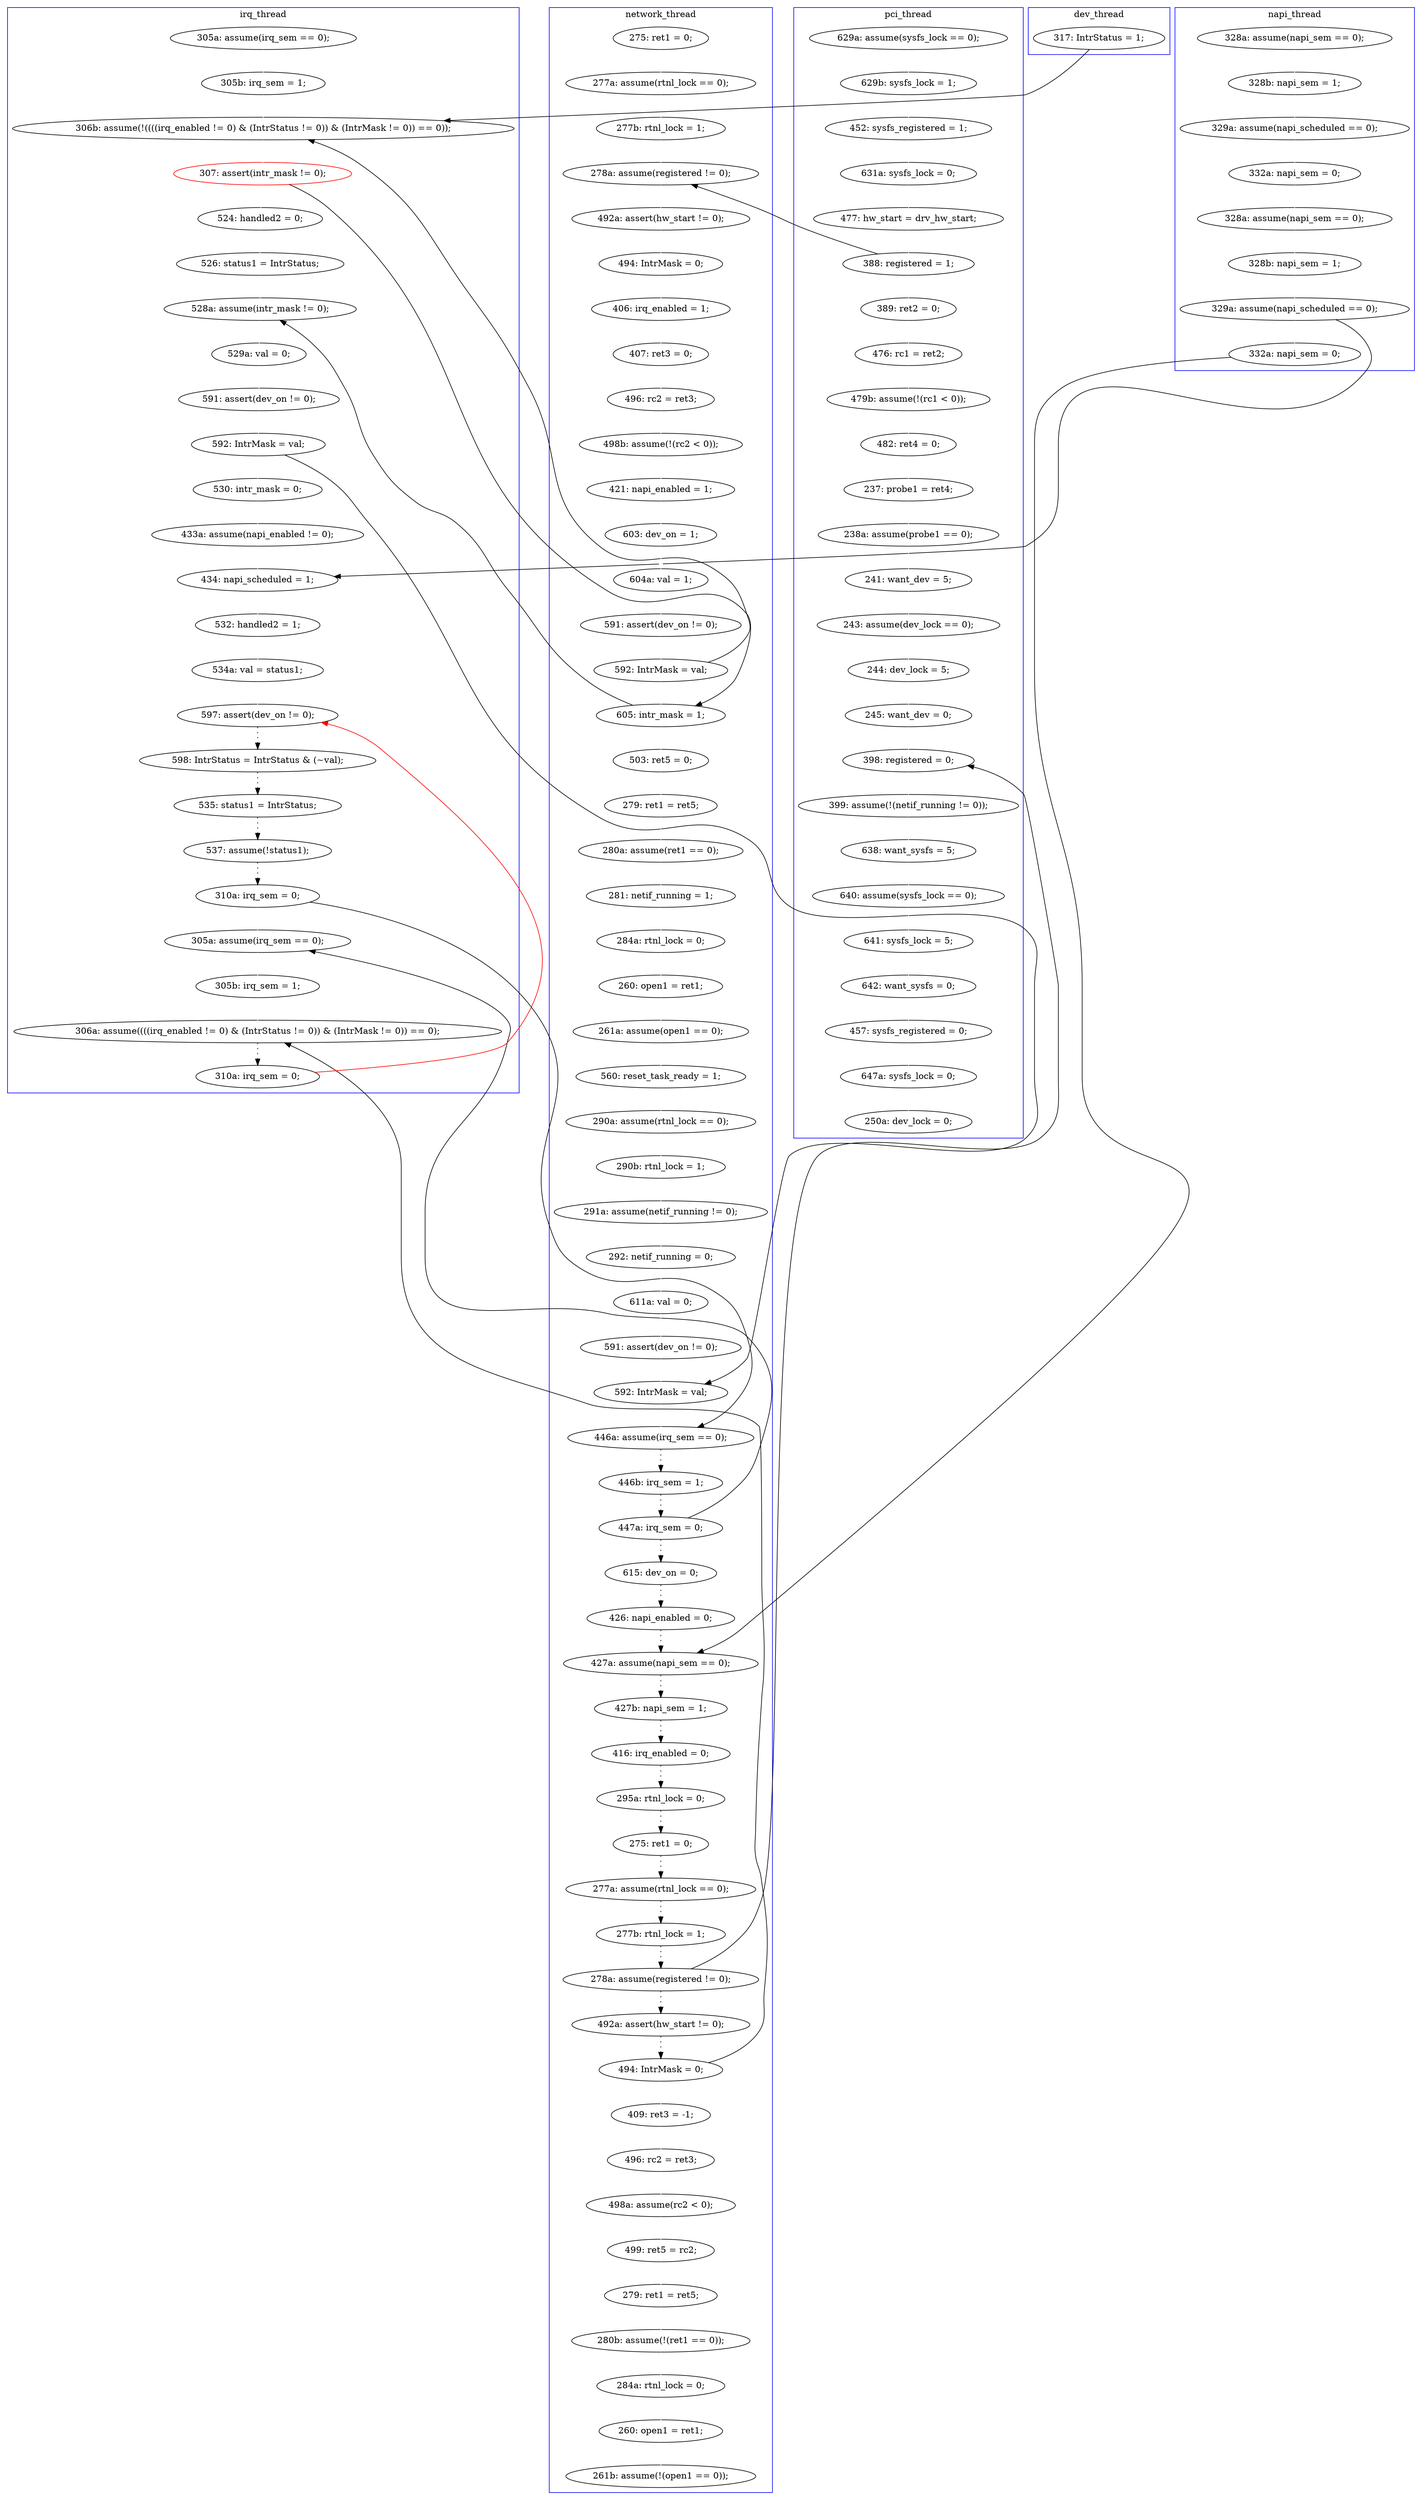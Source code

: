 digraph Counterexample {
	92 -> 97 [color = white, style = solid]
	198 -> 199 [color = black, style = dotted]
	162 -> 168 [color = white, style = solid]
	43 -> 45 [color = white, style = solid]
	216 -> 224 [color = black, style = dotted]
	190 -> 221 [color = black, style = solid, constraint = false]
	216 -> 264 [color = black, style = solid, constraint = false]
	222 -> 236 [color = white, style = solid]
	230 -> 231 [color = white, style = solid]
	144 -> 149 [color = black, style = dotted]
	117 -> 119 [color = white, style = solid]
	46 -> 48 [color = white, style = solid]
	199 -> 203 [color = black, style = dotted]
	154 -> 155 [color = white, style = solid]
	158 -> 162 [color = white, style = solid]
	36 -> 43 [color = white, style = solid]
	112 -> 113 [color = white, style = solid]
	203 -> 206 [color = black, style = dotted]
	258 -> 264 [color = white, style = solid]
	33 -> 36 [color = white, style = solid]
	110 -> 112 [color = white, style = solid]
	129 -> 131 [color = white, style = solid]
	132 -> 181 [color = black, style = solid, constraint = false]
	197 -> 198 [color = black, style = dotted]
	115 -> 124 [color = white, style = solid]
	189 -> 190 [color = black, style = dotted]
	72 -> 73 [color = white, style = solid]
	141 -> 142 [color = white, style = solid]
	117 -> 128 [color = black, style = solid, constraint = false]
	190 -> 193 [color = black, style = dotted]
	139 -> 141 [color = white, style = solid]
	98 -> 99 [color = white, style = solid]
	142 -> 144 [color = white, style = solid]
	84 -> 86 [color = black, style = solid, constraint = false]
	55 -> 71 [color = white, style = solid]
	224 -> 225 [color = black, style = dotted]
	48 -> 53 [color = white, style = solid]
	51 -> 65 [color = white, style = solid]
	272 -> 276 [color = white, style = solid]
	256 -> 257 [color = white, style = solid]
	125 -> 128 [color = white, style = solid]
	131 -> 132 [color = white, style = solid]
	254 -> 255 [color = white, style = solid]
	213 -> 214 [color = black, style = dotted]
	164 -> 186 [color = black, style = dotted]
	249 -> 250 [color = white, style = solid]
	66 -> 86 [color = white, style = solid]
	134 -> 138 [color = white, style = solid]
	151 -> 164 [color = black, style = dotted]
	102 -> 105 [color = white, style = solid]
	277 -> 278 [color = white, style = solid]
	113 -> 117 [color = white, style = solid]
	212 -> 213 [color = black, style = dotted]
	168 -> 169 [color = white, style = solid]
	178 -> 180 [color = white, style = solid]
	284 -> 288 [color = white, style = solid]
	53 -> 198 [color = black, style = solid, constraint = false]
	282 -> 284 [color = white, style = solid]
	109 -> 110 [color = white, style = solid]
	148 -> 153 [color = white, style = solid]
	169 -> 172 [color = white, style = solid]
	235 -> 237 [color = white, style = solid]
	73 -> 114 [color = white, style = solid]
	188 -> 189 [color = black, style = dotted]
	240 -> 241 [color = white, style = solid]
	180 -> 181 [color = white, style = solid]
	193 -> 197 [color = black, style = dotted]
	128 -> 129 [color = white, style = solid]
	86 -> 91 [color = white, style = solid]
	257 -> 258 [color = white, style = solid]
	62 -> 114 [color = black, style = solid, constraint = false]
	45 -> 46 [color = white, style = solid]
	172 -> 173 [color = white, style = solid]
	132 -> 134 [color = white, style = solid]
	278 -> 279 [color = white, style = solid]
	231 -> 234 [color = white, style = solid]
	114 -> 115 [color = white, style = solid]
	138 -> 139 [color = white, style = solid]
	246 -> 249 [color = white, style = solid]
	71 -> 77 [color = white, style = solid]
	214 -> 216 [color = black, style = dotted]
	32 -> 33 [color = white, style = solid]
	48 -> 139 [color = black, style = solid, constraint = false]
	91 -> 92 [color = white, style = solid]
	79 -> 84 [color = white, style = solid]
	65 -> 66 [color = white, style = solid]
	250 -> 251 [color = white, style = solid]
	173 -> 178 [color = white, style = solid]
	54 -> 55 [color = white, style = solid]
	115 -> 117 [color = black, style = solid, constraint = false]
	153 -> 154 [color = white, style = solid]
	206 -> 212 [color = black, style = dotted]
	149 -> 151 [color = black, style = dotted]
	279 -> 282 [color = white, style = solid]
	291 -> 144 [color = red, style = solid, constraint = false]
	105 -> 109 [color = white, style = solid]
	276 -> 277 [color = white, style = solid]
	225 -> 236 [color = black, style = solid, constraint = false]
	113 -> 114 [color = black, style = solid, constraint = false]
	264 -> 272 [color = white, style = solid]
	251 -> 254 [color = white, style = solid]
	97 -> 98 [color = white, style = solid]
	99 -> 102 [color = white, style = solid]
	85 -> 246 [color = white, style = solid]
	145 -> 148 [color = white, style = solid]
	237 -> 240 [color = white, style = solid]
	225 -> 230 [color = white, style = solid]
	84 -> 85 [color = white, style = solid]
	236 -> 291 [color = black, style = dotted]
	242 -> 245 [color = white, style = solid]
	77 -> 79 [color = white, style = solid]
	186 -> 188 [color = black, style = solid, constraint = false]
	234 -> 235 [color = white, style = solid]
	241 -> 242 [color = white, style = solid]
	155 -> 158 [color = white, style = solid]
	119 -> 145 [color = white, style = solid]
	186 -> 221 [color = white, style = solid]
	181 -> 188 [color = white, style = solid]
	221 -> 222 [color = white, style = solid]
	255 -> 256 [color = white, style = solid]
	124 -> 125 [color = white, style = solid]
	subgraph cluster7 {
		label = dev_thread
		color = blue
		62  [label = "317: IntrStatus = 1;"]
	}
	subgraph cluster4 {
		label = napi_thread
		color = blue
		45  [label = "328a: assume(napi_sem == 0);"]
		48  [label = "329a: assume(napi_scheduled == 0);"]
		36  [label = "329a: assume(napi_scheduled == 0);"]
		46  [label = "328b: napi_sem = 1;"]
		32  [label = "328a: assume(napi_sem == 0);"]
		43  [label = "332a: napi_sem = 0;"]
		53  [label = "332a: napi_sem = 0;"]
		33  [label = "328b: napi_sem = 1;"]
	}
	subgraph cluster3 {
		label = irq_thread
		color = blue
		73  [label = "305b: irq_sem = 1;"]
		128  [label = "528a: assume(intr_mask != 0);"]
		114  [label = "306b: assume(!((((irq_enabled != 0) & (IntrStatus != 0)) & (IntrMask != 0)) == 0));"]
		139  [label = "434: napi_scheduled = 1;"]
		131  [label = "591: assert(dev_on != 0);"]
		72  [label = "305a: assume(irq_sem == 0);"]
		141  [label = "532: handled2 = 1;"]
		134  [label = "530: intr_mask = 0;"]
		142  [label = "534a: val = status1;"]
		149  [label = "598: IntrStatus = IntrStatus & (~val);"]
		138  [label = "433a: assume(napi_enabled != 0);"]
		124  [label = "524: handled2 = 0;"]
		236  [label = "306a: assume((((irq_enabled != 0) & (IntrStatus != 0)) & (IntrMask != 0)) == 0);"]
		151  [label = "535: status1 = IntrStatus;"]
		132  [label = "592: IntrMask = val;"]
		129  [label = "529a: val = 0;"]
		222  [label = "305b: irq_sem = 1;"]
		164  [label = "537: assume(!status1);"]
		291  [label = "310a: irq_sem = 0;"]
		115  [label = "307: assert(intr_mask != 0);", color = red]
		221  [label = "305a: assume(irq_sem == 0);"]
		125  [label = "526: status1 = IntrStatus;"]
		144  [label = "597: assert(dev_on != 0);"]
		186  [label = "310a: irq_sem = 0;"]
	}
	subgraph cluster2 {
		label = network_thread
		color = blue
		180  [label = "591: assert(dev_on != 0);"]
		173  [label = "292: netif_running = 0;"]
		168  [label = "290a: assume(rtnl_lock == 0);"]
		105  [label = "421: napi_enabled = 1;"]
		169  [label = "290b: rtnl_lock = 1;"]
		102  [label = "498b: assume(!(rc2 < 0));"]
		99  [label = "496: rc2 = ret3;"]
		213  [label = "277a: assume(rtnl_lock == 0);"]
		154  [label = "284a: rtnl_lock = 0;"]
		224  [label = "492a: assert(hw_start != 0);"]
		237  [label = "279: ret1 = ret5;"]
		225  [label = "494: IntrMask = 0;"]
		234  [label = "498a: assume(rc2 < 0);"]
		240  [label = "280b: assume(!(ret1 == 0));"]
		158  [label = "261a: assume(open1 == 0);"]
		119  [label = "503: ret5 = 0;"]
		92  [label = "494: IntrMask = 0;"]
		65  [label = "277a: assume(rtnl_lock == 0);"]
		66  [label = "277b: rtnl_lock = 1;"]
		145  [label = "279: ret1 = ret5;"]
		189  [label = "446b: irq_sem = 1;"]
		172  [label = "291a: assume(netif_running != 0);"]
		148  [label = "280a: assume(ret1 == 0);"]
		193  [label = "615: dev_on = 0;"]
		203  [label = "416: irq_enabled = 0;"]
		113  [label = "592: IntrMask = val;"]
		242  [label = "260: open1 = ret1;"]
		86  [label = "278a: assume(registered != 0);"]
		231  [label = "496: rc2 = ret3;"]
		214  [label = "277b: rtnl_lock = 1;"]
		112  [label = "591: assert(dev_on != 0);"]
		91  [label = "492a: assert(hw_start != 0);"]
		235  [label = "499: ret5 = rc2;"]
		206  [label = "295a: rtnl_lock = 0;"]
		190  [label = "447a: irq_sem = 0;"]
		155  [label = "260: open1 = ret1;"]
		245  [label = "261b: assume(!(open1 == 0));"]
		198  [label = "427a: assume(napi_sem == 0);"]
		153  [label = "281: netif_running = 1;"]
		241  [label = "284a: rtnl_lock = 0;"]
		197  [label = "426: napi_enabled = 0;"]
		110  [label = "604a: val = 1;"]
		181  [label = "592: IntrMask = val;"]
		178  [label = "611a: val = 0;"]
		230  [label = "409: ret3 = -1;"]
		212  [label = "275: ret1 = 0;"]
		117  [label = "605: intr_mask = 1;"]
		98  [label = "407: ret3 = 0;"]
		97  [label = "406: irq_enabled = 1;"]
		162  [label = "560: reset_task_ready = 1;"]
		51  [label = "275: ret1 = 0;"]
		216  [label = "278a: assume(registered != 0);"]
		109  [label = "603: dev_on = 1;"]
		199  [label = "427b: napi_sem = 1;"]
		188  [label = "446a: assume(irq_sem == 0);"]
	}
	subgraph cluster1 {
		label = pci_thread
		color = blue
		71  [label = "452: sysfs_registered = 1;"]
		254  [label = "238a: assume(probe1 == 0);"]
		279  [label = "642: want_sysfs = 0;"]
		282  [label = "457: sysfs_registered = 0;"]
		77  [label = "631a: sysfs_lock = 0;"]
		84  [label = "388: registered = 1;"]
		246  [label = "476: rc1 = ret2;"]
		55  [label = "629b: sysfs_lock = 1;"]
		272  [label = "399: assume(!(netif_running != 0));"]
		277  [label = "640: assume(sysfs_lock == 0);"]
		251  [label = "237: probe1 = ret4;"]
		258  [label = "245: want_dev = 0;"]
		54  [label = "629a: assume(sysfs_lock == 0);"]
		276  [label = "638: want_sysfs = 5;"]
		256  [label = "243: assume(dev_lock == 0);"]
		255  [label = "241: want_dev = 5;"]
		264  [label = "398: registered = 0;"]
		79  [label = "477: hw_start = drv_hw_start;"]
		288  [label = "250a: dev_lock = 0;"]
		250  [label = "482: ret4 = 0;"]
		284  [label = "647a: sysfs_lock = 0;"]
		257  [label = "244: dev_lock = 5;"]
		85  [label = "389: ret2 = 0;"]
		249  [label = "479b: assume(!(rc1 < 0));"]
		278  [label = "641: sysfs_lock = 5;"]
	}
}